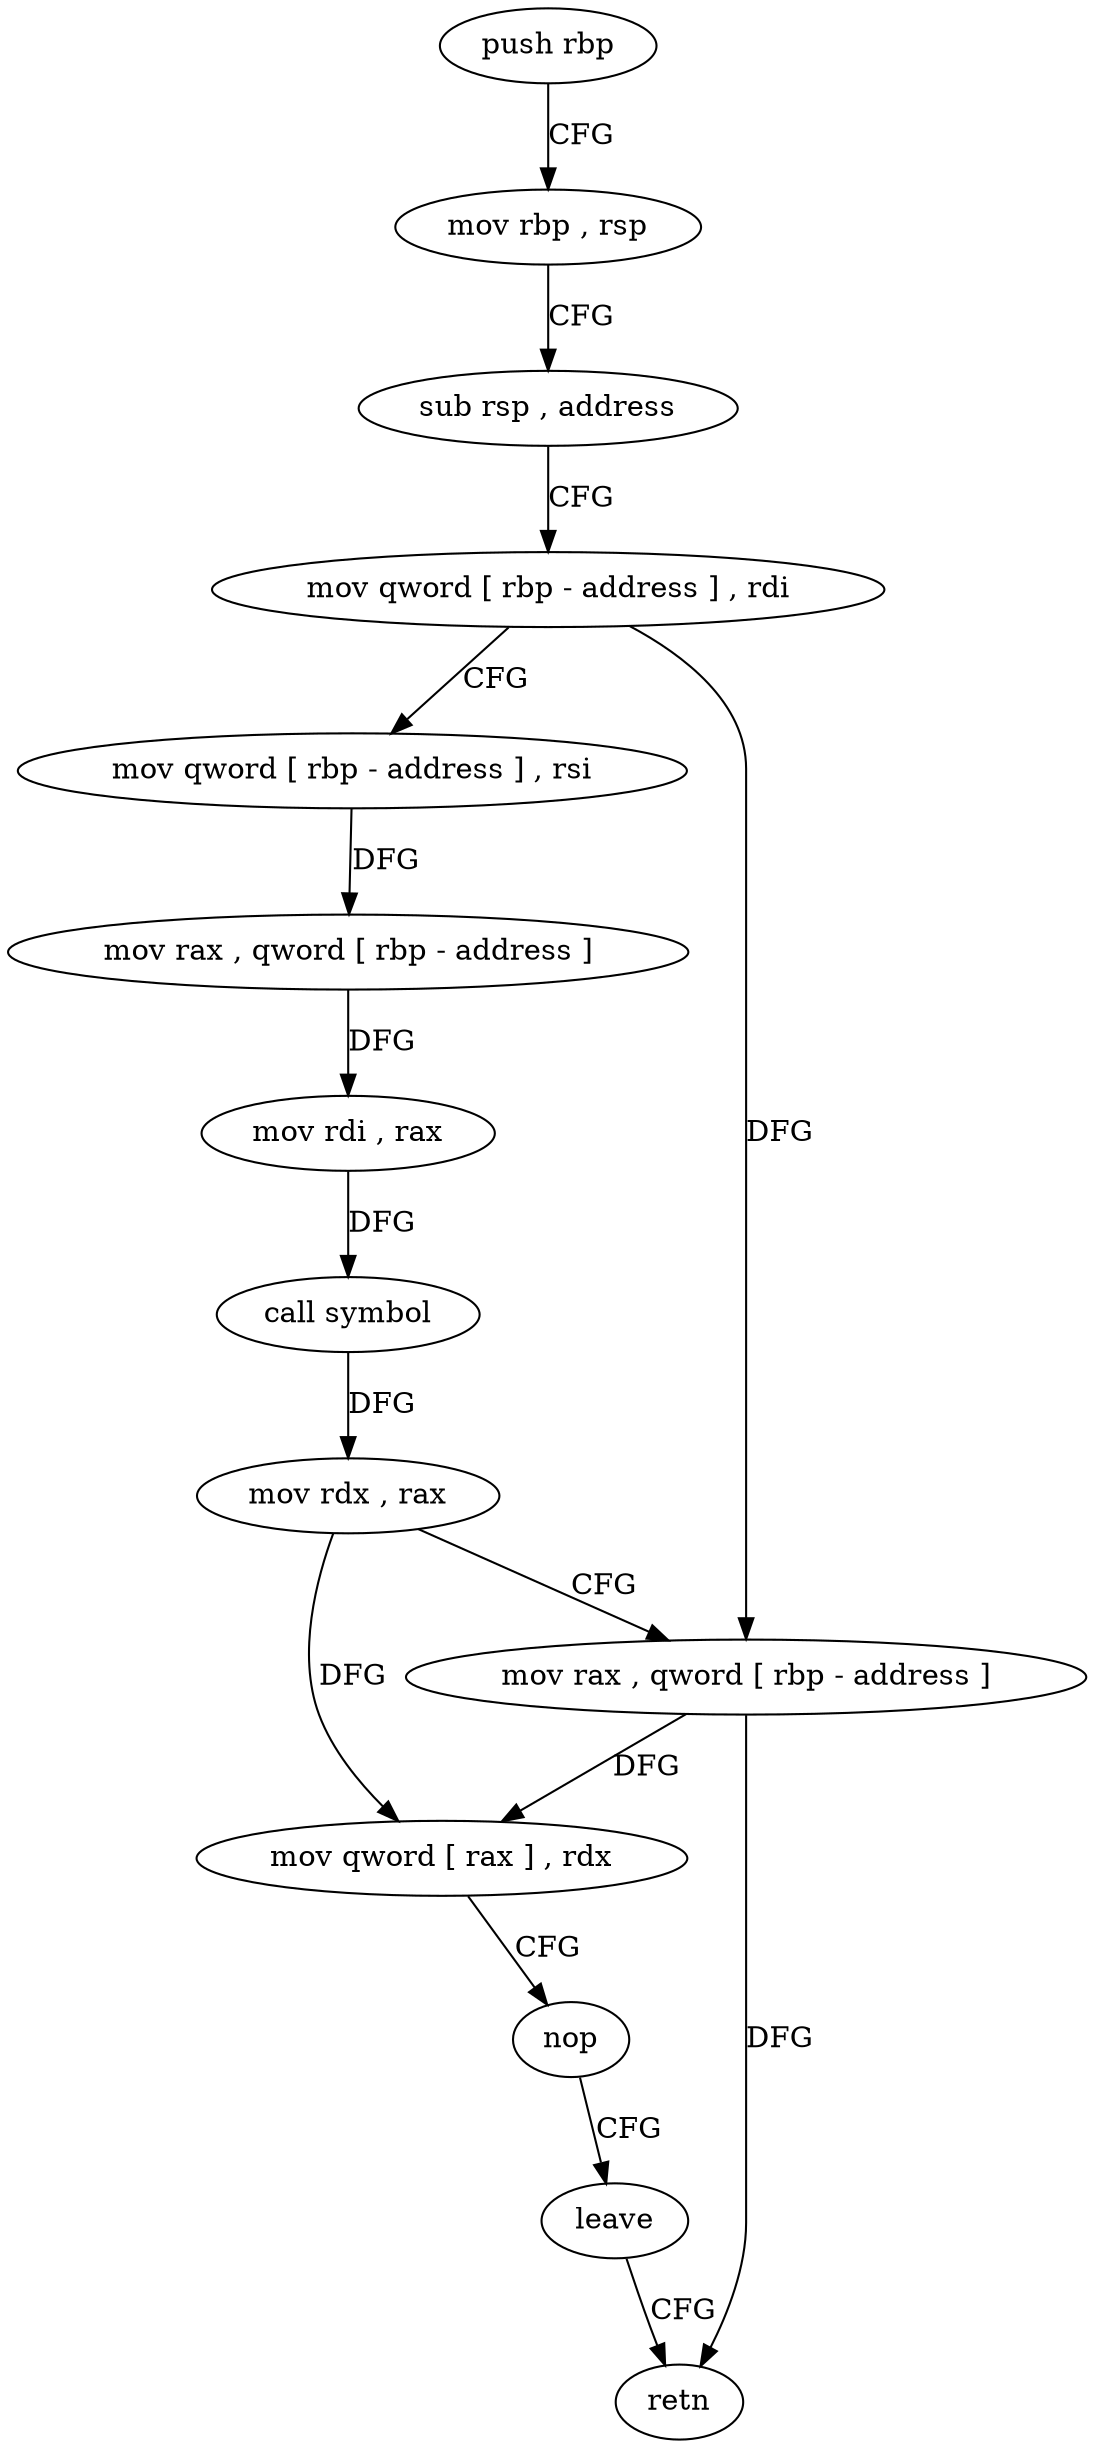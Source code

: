 digraph "func" {
"185949" [label = "push rbp" ]
"185950" [label = "mov rbp , rsp" ]
"185953" [label = "sub rsp , address" ]
"185957" [label = "mov qword [ rbp - address ] , rdi" ]
"185961" [label = "mov qword [ rbp - address ] , rsi" ]
"185965" [label = "mov rax , qword [ rbp - address ]" ]
"185969" [label = "mov rdi , rax" ]
"185972" [label = "call symbol" ]
"185977" [label = "mov rdx , rax" ]
"185980" [label = "mov rax , qword [ rbp - address ]" ]
"185984" [label = "mov qword [ rax ] , rdx" ]
"185987" [label = "nop" ]
"185988" [label = "leave" ]
"185989" [label = "retn" ]
"185949" -> "185950" [ label = "CFG" ]
"185950" -> "185953" [ label = "CFG" ]
"185953" -> "185957" [ label = "CFG" ]
"185957" -> "185961" [ label = "CFG" ]
"185957" -> "185980" [ label = "DFG" ]
"185961" -> "185965" [ label = "DFG" ]
"185965" -> "185969" [ label = "DFG" ]
"185969" -> "185972" [ label = "DFG" ]
"185972" -> "185977" [ label = "DFG" ]
"185977" -> "185980" [ label = "CFG" ]
"185977" -> "185984" [ label = "DFG" ]
"185980" -> "185984" [ label = "DFG" ]
"185980" -> "185989" [ label = "DFG" ]
"185984" -> "185987" [ label = "CFG" ]
"185987" -> "185988" [ label = "CFG" ]
"185988" -> "185989" [ label = "CFG" ]
}
